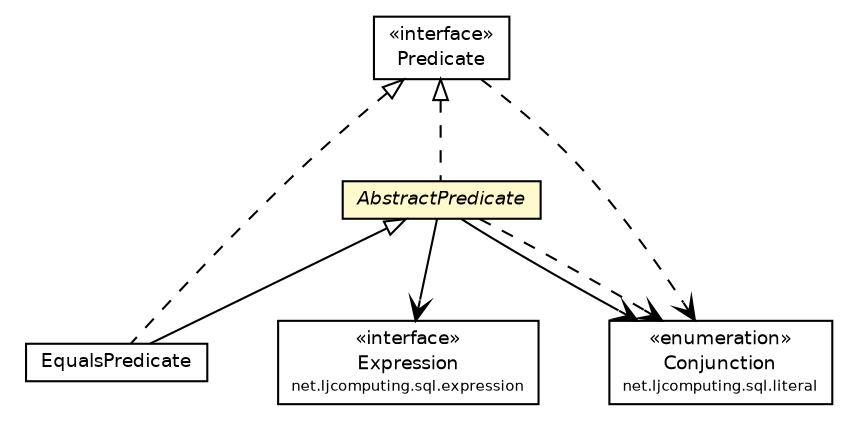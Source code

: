 #!/usr/local/bin/dot
#
# Class diagram 
# Generated by UMLGraph version R5_6 (http://www.umlgraph.org/)
#

digraph G {
	edge [fontname="Helvetica",fontsize=10,labelfontname="Helvetica",labelfontsize=10];
	node [fontname="Helvetica",fontsize=10,shape=plaintext];
	nodesep=0.25;
	ranksep=0.5;
	// net.ljcomputing.sql.clause.AbstractPredicate
	c331 [label=<<table title="net.ljcomputing.sql.clause.AbstractPredicate" border="0" cellborder="1" cellspacing="0" cellpadding="2" port="p" bgcolor="lemonChiffon" href="./AbstractPredicate.html">
		<tr><td><table border="0" cellspacing="0" cellpadding="1">
<tr><td align="center" balign="center"><font face="Helvetica-Oblique"> AbstractPredicate </font></td></tr>
		</table></td></tr>
		</table>>, URL="./AbstractPredicate.html", fontname="Helvetica", fontcolor="black", fontsize=9.0];
	// net.ljcomputing.sql.clause.EqualsPredicate
	c336 [label=<<table title="net.ljcomputing.sql.clause.EqualsPredicate" border="0" cellborder="1" cellspacing="0" cellpadding="2" port="p" href="./EqualsPredicate.html">
		<tr><td><table border="0" cellspacing="0" cellpadding="1">
<tr><td align="center" balign="center"> EqualsPredicate </td></tr>
		</table></td></tr>
		</table>>, URL="./EqualsPredicate.html", fontname="Helvetica", fontcolor="black", fontsize=9.0];
	// net.ljcomputing.sql.clause.Predicate
	c337 [label=<<table title="net.ljcomputing.sql.clause.Predicate" border="0" cellborder="1" cellspacing="0" cellpadding="2" port="p" href="./Predicate.html">
		<tr><td><table border="0" cellspacing="0" cellpadding="1">
<tr><td align="center" balign="center"> &#171;interface&#187; </td></tr>
<tr><td align="center" balign="center"> Predicate </td></tr>
		</table></td></tr>
		</table>>, URL="./Predicate.html", fontname="Helvetica", fontcolor="black", fontsize=9.0];
	// net.ljcomputing.sql.expression.Expression
	c343 [label=<<table title="net.ljcomputing.sql.expression.Expression" border="0" cellborder="1" cellspacing="0" cellpadding="2" port="p" href="../expression/Expression.html">
		<tr><td><table border="0" cellspacing="0" cellpadding="1">
<tr><td align="center" balign="center"> &#171;interface&#187; </td></tr>
<tr><td align="center" balign="center"> Expression </td></tr>
<tr><td align="center" balign="center"><font point-size="7.0"> net.ljcomputing.sql.expression </font></td></tr>
		</table></td></tr>
		</table>>, URL="../expression/Expression.html", fontname="Helvetica", fontcolor="black", fontsize=9.0];
	// net.ljcomputing.sql.literal.Conjunction
	c355 [label=<<table title="net.ljcomputing.sql.literal.Conjunction" border="0" cellborder="1" cellspacing="0" cellpadding="2" port="p" href="../literal/Conjunction.html">
		<tr><td><table border="0" cellspacing="0" cellpadding="1">
<tr><td align="center" balign="center"> &#171;enumeration&#187; </td></tr>
<tr><td align="center" balign="center"> Conjunction </td></tr>
<tr><td align="center" balign="center"><font point-size="7.0"> net.ljcomputing.sql.literal </font></td></tr>
		</table></td></tr>
		</table>>, URL="../literal/Conjunction.html", fontname="Helvetica", fontcolor="black", fontsize=9.0];
	//net.ljcomputing.sql.clause.AbstractPredicate implements net.ljcomputing.sql.clause.Predicate
	c337:p -> c331:p [dir=back,arrowtail=empty,style=dashed];
	//net.ljcomputing.sql.clause.EqualsPredicate extends net.ljcomputing.sql.clause.AbstractPredicate
	c331:p -> c336:p [dir=back,arrowtail=empty];
	//net.ljcomputing.sql.clause.EqualsPredicate implements net.ljcomputing.sql.clause.Predicate
	c337:p -> c336:p [dir=back,arrowtail=empty,style=dashed];
	// net.ljcomputing.sql.clause.AbstractPredicate NAVASSOC net.ljcomputing.sql.expression.Expression
	c331:p -> c343:p [taillabel="", label="", headlabel="", fontname="Helvetica", fontcolor="black", fontsize=10.0, color="black", arrowhead=open];
	// net.ljcomputing.sql.clause.AbstractPredicate NAVASSOC net.ljcomputing.sql.literal.Conjunction
	c331:p -> c355:p [taillabel="", label="", headlabel="", fontname="Helvetica", fontcolor="black", fontsize=10.0, color="black", arrowhead=open];
	// net.ljcomputing.sql.clause.AbstractPredicate DEPEND net.ljcomputing.sql.literal.Conjunction
	c331:p -> c355:p [taillabel="", label="", headlabel="", fontname="Helvetica", fontcolor="black", fontsize=10.0, color="black", arrowhead=open, style=dashed];
	// net.ljcomputing.sql.clause.Predicate DEPEND net.ljcomputing.sql.literal.Conjunction
	c337:p -> c355:p [taillabel="", label="", headlabel="", fontname="Helvetica", fontcolor="black", fontsize=10.0, color="black", arrowhead=open, style=dashed];
}

